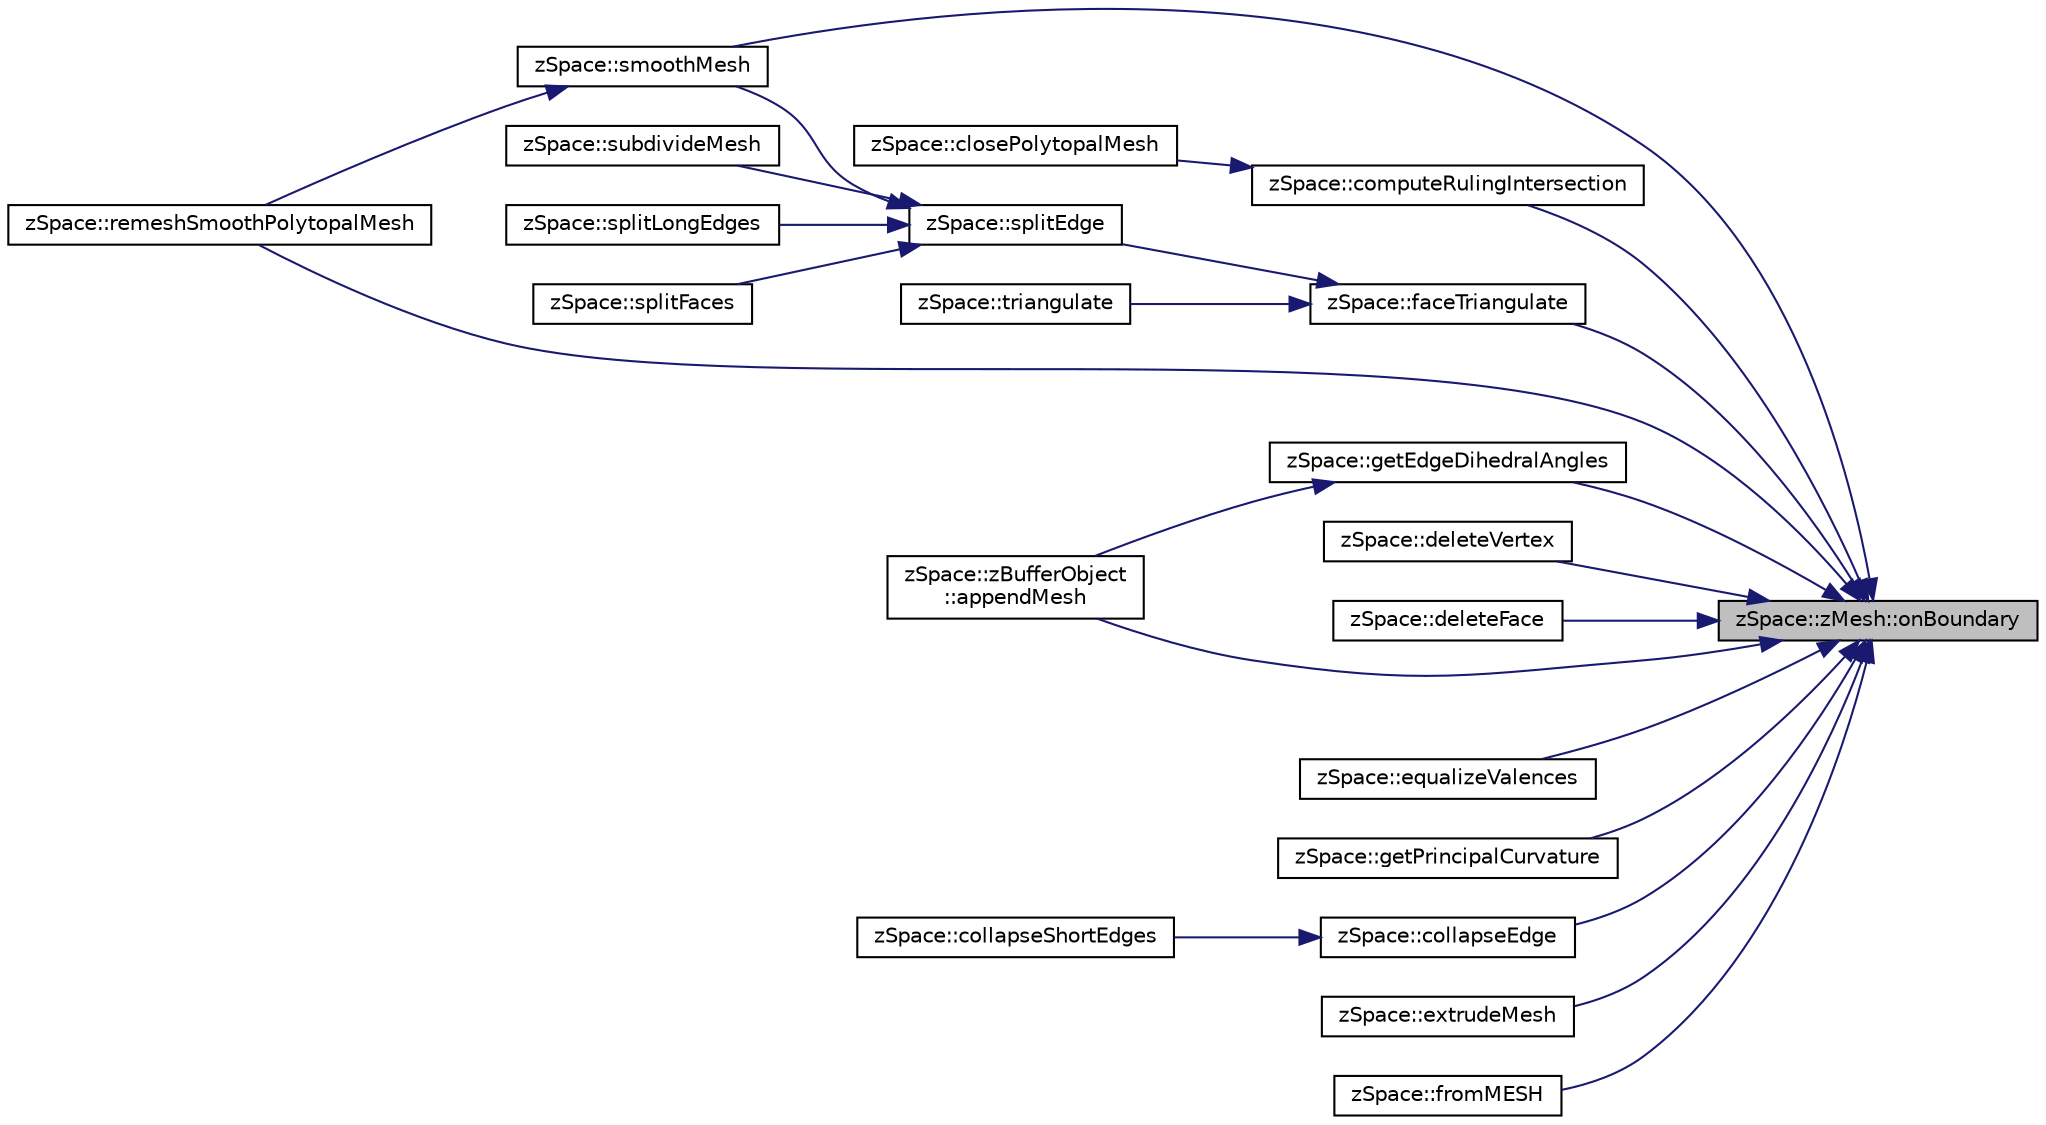 digraph "zSpace::zMesh::onBoundary"
{
 // LATEX_PDF_SIZE
  edge [fontname="Helvetica",fontsize="10",labelfontname="Helvetica",labelfontsize="10"];
  node [fontname="Helvetica",fontsize="10",shape=record];
  rankdir="RL";
  Node466 [label="zSpace::zMesh::onBoundary",height=0.2,width=0.4,color="black", fillcolor="grey75", style="filled", fontcolor="black",tooltip="This method determines if input zVertex or zEdge or zFace is on the boundary."];
  Node466 -> Node467 [dir="back",color="midnightblue",fontsize="10",style="solid",fontname="Helvetica"];
  Node467 [label="zSpace::remeshSmoothPolytopalMesh",height=0.2,width=0.4,color="black", fillcolor="white", style="filled",URL="$group__z_polytopal.html#ga5dd7e372cf8287c0434778b2e58d41f1",tooltip="This method remeshes the smoothed polytopal mesh to have rulings in ony one direction."];
  Node466 -> Node468 [dir="back",color="midnightblue",fontsize="10",style="solid",fontname="Helvetica"];
  Node468 [label="zSpace::computeRulingIntersection",height=0.2,width=0.4,color="black", fillcolor="white", style="filled",URL="$group__z_polytopal.html#gaa5323f4fa138b179b6e1d7a49007cfa4",tooltip="This method computes the ruling intersetions."];
  Node468 -> Node469 [dir="back",color="midnightblue",fontsize="10",style="solid",fontname="Helvetica"];
  Node469 [label="zSpace::closePolytopalMesh",height=0.2,width=0.4,color="black", fillcolor="white", style="filled",URL="$group__z_polytopal.html#gae190027ab219b334781def349d7b08fb",tooltip="This method closes the smooth polytopal mesh."];
  Node466 -> Node470 [dir="back",color="midnightblue",fontsize="10",style="solid",fontname="Helvetica"];
  Node470 [label="zSpace::zBufferObject\l::appendMesh",height=0.2,width=0.4,color="black", fillcolor="white", style="filled",URL="$classz_space_1_1z_buffer_object.html#ac5e8e4b2d6a21dbf4e59ed55a8b8bc58",tooltip="This method appends zMesh to the buffer."];
  Node466 -> Node471 [dir="back",color="midnightblue",fontsize="10",style="solid",fontname="Helvetica"];
  Node471 [label="zSpace::faceTriangulate",height=0.2,width=0.4,color="black", fillcolor="white", style="filled",URL="$group__z_mesh_modifiers.html#ga436ab6f006de6e8dcd08c030fed4feb1",tooltip="This method triangulates the input face of the mesh."];
  Node471 -> Node472 [dir="back",color="midnightblue",fontsize="10",style="solid",fontname="Helvetica"];
  Node472 [label="zSpace::triangulate",height=0.2,width=0.4,color="black", fillcolor="white", style="filled",URL="$group__z_mesh_modifiers.html#ga75ee8f140a3311506a932b866523a1de",tooltip="This method triangulates the input mesh."];
  Node471 -> Node473 [dir="back",color="midnightblue",fontsize="10",style="solid",fontname="Helvetica"];
  Node473 [label="zSpace::splitEdge",height=0.2,width=0.4,color="black", fillcolor="white", style="filled",URL="$group__z_mesh_modifiers.html#gae7cb2380ed0e9717421bf19db5817cd6",tooltip="This method splits an edge and inserts a vertex along the edge at the input factor."];
  Node473 -> Node474 [dir="back",color="midnightblue",fontsize="10",style="solid",fontname="Helvetica"];
  Node474 [label="zSpace::splitFaces",height=0.2,width=0.4,color="black", fillcolor="white", style="filled",URL="$group__z_mesh_modifiers.html#gaeda022d590a10b38c94e75bc0e278d80",tooltip="This method splits a set of edges and faces of a mesh in a continuous manner."];
  Node473 -> Node475 [dir="back",color="midnightblue",fontsize="10",style="solid",fontname="Helvetica"];
  Node475 [label="zSpace::subdivideMesh",height=0.2,width=0.4,color="black", fillcolor="white", style="filled",URL="$group__z_mesh_modifiers.html#ga8c3af5dd0f40d6f82fd23ceead47dc64",tooltip="This method subdivides all the faces and edges of the mesh."];
  Node473 -> Node476 [dir="back",color="midnightblue",fontsize="10",style="solid",fontname="Helvetica"];
  Node476 [label="zSpace::smoothMesh",height=0.2,width=0.4,color="black", fillcolor="white", style="filled",URL="$group__z_mesh_modifiers.html#ga41f9be96453c21ac7b33b2991c284775",tooltip="This method applies Catmull-Clark subdivision to the mesh."];
  Node476 -> Node467 [dir="back",color="midnightblue",fontsize="10",style="solid",fontname="Helvetica"];
  Node473 -> Node477 [dir="back",color="midnightblue",fontsize="10",style="solid",fontname="Helvetica"];
  Node477 [label="zSpace::splitLongEdges",height=0.2,width=0.4,color="black", fillcolor="white", style="filled",URL="$group__z_mesh_modifiers.html#gad707c82ae843ee9aa108c078161881ca",tooltip="This method splits an edge longer than the given input value at its midpoint and triangulates the mes..."];
  Node466 -> Node478 [dir="back",color="midnightblue",fontsize="10",style="solid",fontname="Helvetica"];
  Node478 [label="zSpace::deleteVertex",height=0.2,width=0.4,color="black", fillcolor="white", style="filled",URL="$group__z_mesh_modifiers.html#ga20644ac4933b8ae055b0eb47a9df8420",tooltip="This method deletes the mesh vertex given by the input vertex index."];
  Node466 -> Node479 [dir="back",color="midnightblue",fontsize="10",style="solid",fontname="Helvetica"];
  Node479 [label="zSpace::deleteFace",height=0.2,width=0.4,color="black", fillcolor="white", style="filled",URL="$group__z_mesh_modifiers.html#ga24ab0fcd418ba91e387838fdc4711787",tooltip="This method deletes the mesh face given by the input face index."];
  Node466 -> Node480 [dir="back",color="midnightblue",fontsize="10",style="solid",fontname="Helvetica"];
  Node480 [label="zSpace::collapseEdge",height=0.2,width=0.4,color="black", fillcolor="white", style="filled",URL="$group__z_mesh_modifiers.html#ga77533a4e95924fa8c030ba013eef1ec6",tooltip="This method collapses an edge into a vertex."];
  Node480 -> Node481 [dir="back",color="midnightblue",fontsize="10",style="solid",fontname="Helvetica"];
  Node481 [label="zSpace::collapseShortEdges",height=0.2,width=0.4,color="black", fillcolor="white", style="filled",URL="$group__z_mesh_modifiers.html#ga14350e97740cec4f835125fb286fc071",tooltip="This method collapses an edge shorter than the given minimum edge length value if the collapsing does..."];
  Node466 -> Node476 [dir="back",color="midnightblue",fontsize="10",style="solid",fontname="Helvetica"];
  Node466 -> Node482 [dir="back",color="midnightblue",fontsize="10",style="solid",fontname="Helvetica"];
  Node482 [label="zSpace::equalizeValences",height=0.2,width=0.4,color="black", fillcolor="white", style="filled",URL="$group__z_mesh_modifiers.html#ga50d27f458f57c4f90fa9242b05ded2d2",tooltip="This method equalizes the vertex valences by flipping edges of the input triangulated mesh...."];
  Node466 -> Node483 [dir="back",color="midnightblue",fontsize="10",style="solid",fontname="Helvetica"];
  Node483 [label="zSpace::getPrincipalCurvature",height=0.2,width=0.4,color="black", fillcolor="white", style="filled",URL="$group__z_mesh_utilities.html#ga1e60d7d324e3a491f9e60060fa3258e2",tooltip="This method computes the local curvature of the mesh vertices."];
  Node466 -> Node484 [dir="back",color="midnightblue",fontsize="10",style="solid",fontname="Helvetica"];
  Node484 [label="zSpace::getEdgeDihedralAngles",height=0.2,width=0.4,color="black", fillcolor="white", style="filled",URL="$group__z_mesh_utilities.html#gaf531920d8d86c1c508bec8c71d5d9954",tooltip="This method computes the dihedral angle per edge of zMesh."];
  Node484 -> Node470 [dir="back",color="midnightblue",fontsize="10",style="solid",fontname="Helvetica"];
  Node466 -> Node485 [dir="back",color="midnightblue",fontsize="10",style="solid",fontname="Helvetica"];
  Node485 [label="zSpace::extrudeMesh",height=0.2,width=0.4,color="black", fillcolor="white", style="filled",URL="$group__z_mesh_utilities.html#ga6f2ce938aa8bb72d5b4649115d76d9c8",tooltip="This method returns an extruded mesh from the input mesh."];
  Node466 -> Node486 [dir="back",color="midnightblue",fontsize="10",style="solid",fontname="Helvetica"];
  Node486 [label="zSpace::fromMESH",height=0.2,width=0.4,color="black", fillcolor="white", style="filled",URL="$group__z_i_o___dynamics.html#ga66f0a6b42802025ef65086160d5f85dd",tooltip="This method creates a container of particles with the positions initiaised at the mesh vertex positio..."];
}
